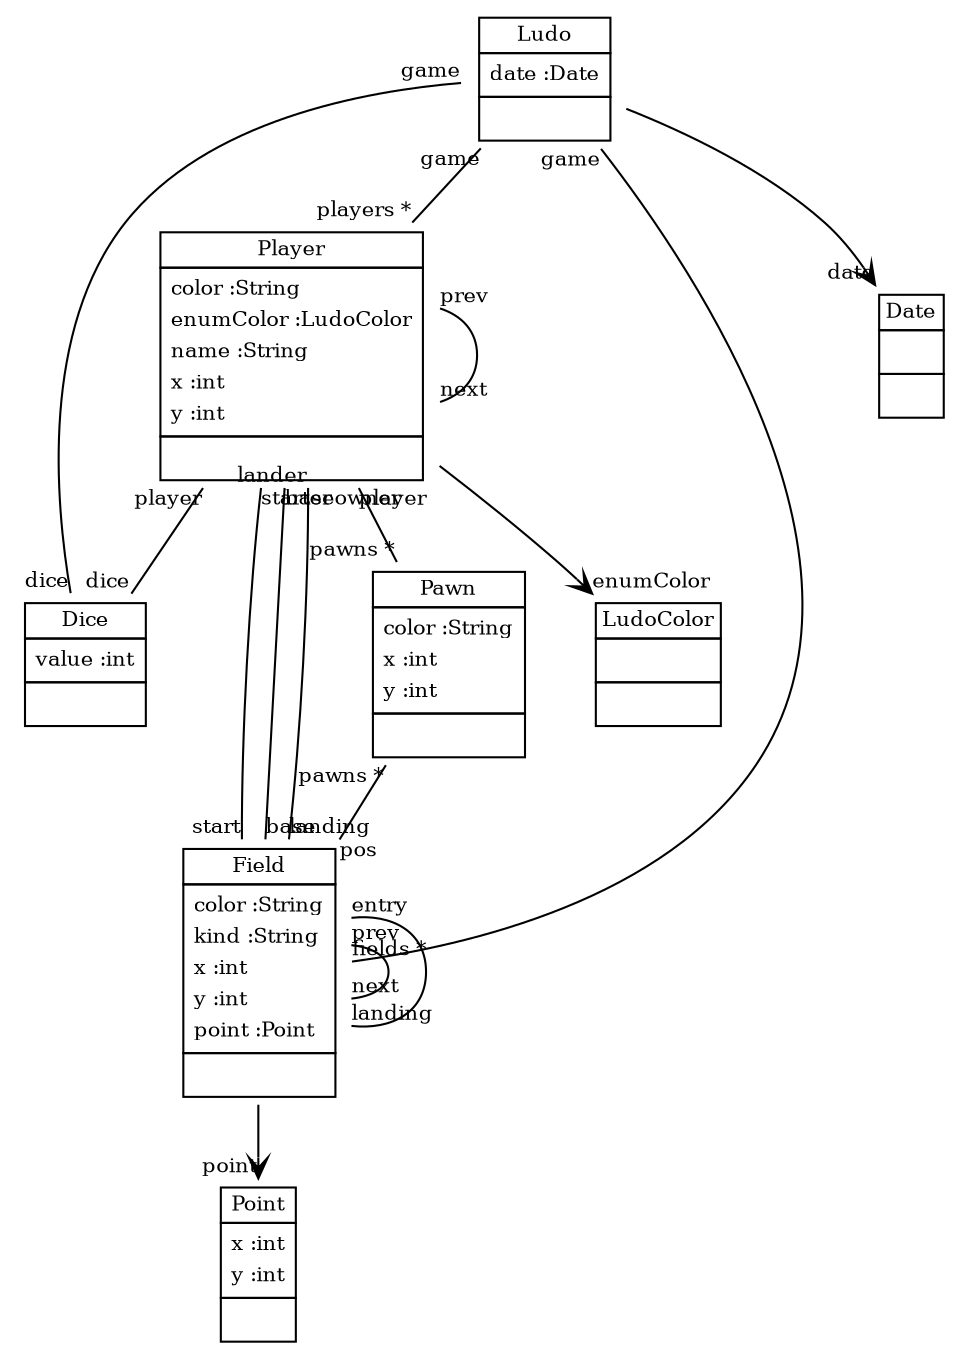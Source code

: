 
 digraph ClassDiagram {
    node [shape = none, fontsize = 10]; 
    edge [fontsize = 10];
    
    
    _Ludo [label=<<table border='0' cellborder='1' cellspacing='0'> <tr> <td HREF="../examples/org/sdmlib/examples/ludo/Ludo.java">Ludo</td> </tr> <tr><td><table border='0' cellborder='0' cellspacing='0'> <tr><td align='left'>date :Date</td></tr>  </table></td></tr> <tr><td><table border='0' cellborder='0' cellspacing='0'> <tr><td> </td></tr> </table></td></tr> </table>>];
    _Point [label=<<table border='0' cellborder='1' cellspacing='0'> <tr> <td HREF="../examples/java/awt/Point.java">Point</td> </tr> <tr><td><table border='0' cellborder='0' cellspacing='0'> <tr><td align='left'>x :int</td></tr> <tr><td align='left'>y :int</td></tr>  </table></td></tr> <tr><td><table border='0' cellborder='0' cellspacing='0'> <tr><td> </td></tr> </table></td></tr> </table>>];
    _Player [label=<<table border='0' cellborder='1' cellspacing='0'> <tr> <td HREF="../examples/org/sdmlib/examples/ludo/Player.java">Player</td> </tr> <tr><td><table border='0' cellborder='0' cellspacing='0'> <tr><td align='left'>color :String</td></tr> <tr><td align='left'>enumColor :LudoColor</td></tr> <tr><td align='left'>name :String</td></tr> <tr><td align='left'>x :int</td></tr> <tr><td align='left'>y :int</td></tr>  </table></td></tr> <tr><td><table border='0' cellborder='0' cellspacing='0'> <tr><td> </td></tr> </table></td></tr> </table>>];
    _Dice [label=<<table border='0' cellborder='1' cellspacing='0'> <tr> <td HREF="../examples/org/sdmlib/examples/ludo/Dice.java">Dice</td> </tr> <tr><td><table border='0' cellborder='0' cellspacing='0'> <tr><td align='left'>value :int</td></tr>  </table></td></tr> <tr><td><table border='0' cellborder='0' cellspacing='0'> <tr><td> </td></tr> </table></td></tr> </table>>];
    _Field [label=<<table border='0' cellborder='1' cellspacing='0'> <tr> <td HREF="../examples/org/sdmlib/examples/ludo/Field.java">Field</td> </tr> <tr><td><table border='0' cellborder='0' cellspacing='0'> <tr><td align='left'>color :String</td></tr> <tr><td align='left'>kind :String</td></tr> <tr><td align='left'>x :int</td></tr> <tr><td align='left'>y :int</td></tr> <tr><td align='left'>point :Point</td></tr>  </table></td></tr> <tr><td><table border='0' cellborder='0' cellspacing='0'> <tr><td> </td></tr> </table></td></tr> </table>>];
    _Pawn [label=<<table border='0' cellborder='1' cellspacing='0'> <tr> <td HREF="../examples/org/sdmlib/examples/ludo/Pawn.java">Pawn</td> </tr> <tr><td><table border='0' cellborder='0' cellspacing='0'> <tr><td align='left'>color :String</td></tr> <tr><td align='left'>x :int</td></tr> <tr><td align='left'>y :int</td></tr>  </table></td></tr> <tr><td><table border='0' cellborder='0' cellspacing='0'> <tr><td> </td></tr> </table></td></tr> </table>>];
    _Date [label=<<table border='0' cellborder='1' cellspacing='0'> <tr> <td HREF="../examples/java/util/Date.java">Date</td> </tr> <tr><td><table border='0' cellborder='0' cellspacing='0'> <tr><td> </td></tr> </table></td></tr> <tr><td><table border='0' cellborder='0' cellspacing='0'> <tr><td> </td></tr> </table></td></tr> </table>>];
    _LudoColor [label=<<table border='0' cellborder='1' cellspacing='0'> <tr> <td HREF="../examples/org/sdmlib/examples/ludo/LudoModel/LudoColor.java">LudoColor</td> </tr> <tr><td><table border='0' cellborder='0' cellspacing='0'> <tr><td> </td></tr> </table></td></tr> <tr><td><table border='0' cellborder='0' cellspacing='0'> <tr><td> </td></tr> </table></td></tr> </table>>];
    
    
    
    _Ludo -> _Player [headlabel = "players *" taillabel = "game" arrowhead = "none" ];
    _Player -> _Player [headlabel = "next" taillabel = "prev" arrowhead = "none" ];
    _Ludo -> _Dice [headlabel = "dice" taillabel = "game" arrowhead = "none" ];
    _Player -> _Dice [headlabel = "dice" taillabel = "player" arrowhead = "none" ];
    _Ludo -> _Field [headlabel = "fields *" taillabel = "game" arrowhead = "none" ];
    _Field -> _Field [headlabel = "next" taillabel = "prev" arrowhead = "none" ];
    _Field -> _Field [headlabel = "landing" taillabel = "entry" arrowhead = "none" ];
    _Player -> _Field [headlabel = "start" taillabel = "starter" arrowhead = "none" ];
    _Player -> _Field [headlabel = "base" taillabel = "baseowner" arrowhead = "none" ];
    _Player -> _Field [headlabel = "landing" taillabel = "lander" arrowhead = "none" ];
    _Player -> _Pawn [headlabel = "pawns *" taillabel = "player" arrowhead = "none" ];
    _Pawn -> _Field [headlabel = "pos" taillabel = "pawns *" arrowhead = "none" ];
    _Ludo -> _Date [headlabel = "date" taillabel = "" arrowhead = "vee" ];
    _Player -> _LudoColor [headlabel = "enumColor" taillabel = "" arrowhead = "vee" ];
    _Field -> _Point [headlabel = "point" taillabel = "" arrowhead = "vee" ];
}
